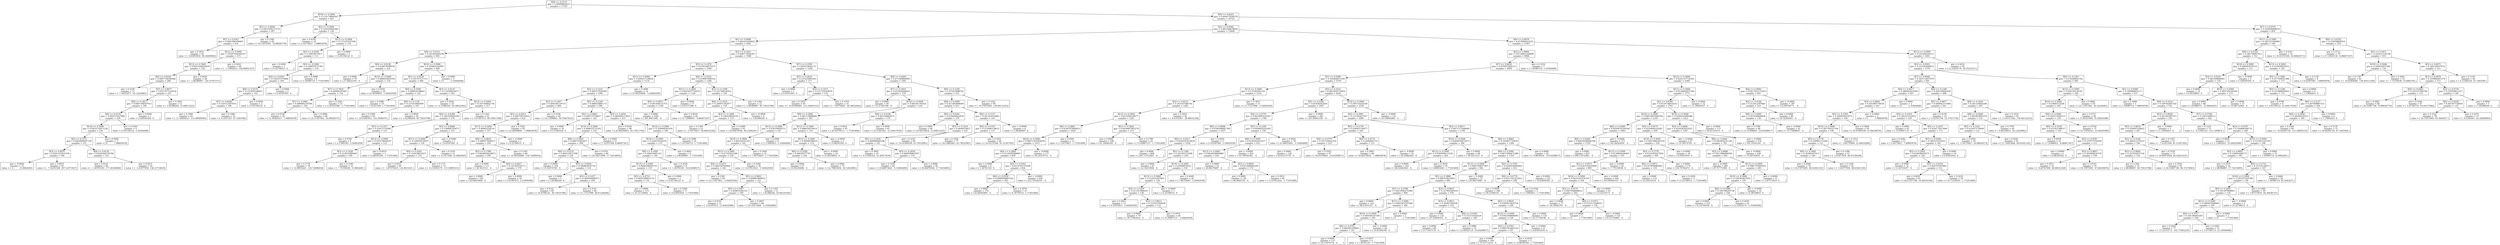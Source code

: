 digraph Tree {
0 [label="X[9] <= 0.5110\ngini = 0.49999804433\nsamples = 17347", shape="box"] ;
1 [label="X[10] <= 0.5000\ngini = 0.114179069567\nsamples = 625", shape="box"] ;
0 -> 1 ;
2 [label="X[1] <= 0.4690\ngini = 0.0972389157274\nsamples = 497", shape="box"] ;
1 -> 2 ;
3 [label="X[7] <= 0.0347\ngini = 0.0691996308493\nsamples = 414", shape="box"] ;
2 -> 3 ;
4 [label="gini = 0.1831\nsamples = 42\nvalue = [  6.83955916  60.24849962]", shape="box"] ;
3 -> 4 ;
5 [label="X[11] <= 0.5000\ngini = 0.0597936164107\nsamples = 372", shape="box"] ;
3 -> 5 ;
6 [label="X[12] <= 0.5000\ngini = 0.0653544924076\nsamples = 334", shape="box"] ;
5 -> 6 ;
7 [label="X[0] <= 0.0259\ngini = 0.0697736300446\nsamples = 288", shape="box"] ;
6 -> 7 ;
8 [label="gini = 0.3139\nsamples = 37\nvalue = [  7.29552977  30.12424981]", shape="box"] ;
7 -> 8 ;
9 [label="X[7] <= 0.9677\ngini = 0.0511677222634\nsamples = 251", shape="box"] ;
7 -> 9 ;
10 [label="X[0] <= 0.3017\ngini = 0.0467308597913\nsamples = 240", shape="box"] ;
9 -> 10 ;
11 [label="X[9] <= 0.0135\ngini = 0.044537427088\nsamples = 239", shape="box"] ;
10 -> 11 ;
12 [label="X[14] <= 0.5000\ngini = 0.0419732971236\nsamples = 234", shape="box"] ;
11 -> 12 ;
13 [label="X[5] <= 0.2531\ngini = 0.0424864047156\nsamples = 231", shape="box"] ;
12 -> 13 ;
14 [label="X[3] <= 0.0076\ngini = 0.0591225831559\nsamples = 106", shape="box"] ;
13 -> 14 ;
15 [label="gini = -0.0000\nsamples = 15\nvalue = [  0.         31.8962645]", shape="box"] ;
14 -> 15 ;
16 [label="gini = 0.0676\nsamples = 91\nvalue = [   7.52351508  207.32571927]", shape="box"] ;
14 -> 16 ;
17 [label="X[4] <= 0.6130\ngini = 0.0294566736766\nsamples = 125", shape="box"] ;
13 -> 17 ;
18 [label="gini = 0.0152\nsamples = 66\nvalue = [   1.36791183  177.20146946]", shape="box"] ;
17 -> 18 ;
19 [label="gini = 0.0471\nsamples = 59\nvalue = [   3.41977958  138.21714618]", shape="box"] ;
17 -> 19 ;
20 [label="gini = 0.0000\nsamples = 3\nvalue = [ 0.          7.08805878]", shape="box"] ;
12 -> 20 ;
21 [label="gini = 0.2500\nsamples = 5\nvalue = [ 0.91194122  5.31604408]", shape="box"] ;
11 -> 21 ;
22 [label="gini = 0.0000\nsamples = 1\nvalue = [ 0.68395592  0.        ]", shape="box"] ;
10 -> 22 ;
23 [label="gini = 0.1842\nsamples = 11\nvalue = [  1.82388244  15.94813225]", shape="box"] ;
9 -> 23 ;
24 [label="gini = 0.0438\nsamples = 46\nvalue = [   2.96380897  129.35707271]", shape="box"] ;
6 -> 24 ;
25 [label="gini = 0.0203\nsamples = 38\nvalue = [   1.13992653  109.86491107]", shape="box"] ;
5 -> 25 ;
26 [label="gini = 0.3349\nsamples = 83\nvalue = [ 19.15076565  70.88058779]", shape="box"] ;
2 -> 26 ;
27 [label="X[2] <= 0.5000\ngini = 0.191629402366\nsamples = 128", shape="box"] ;
1 -> 27 ;
28 [label="gini = 0.4282\nsamples = 14\nvalue = [ 3.19179427  7.08805878]", shape="box"] ;
27 -> 28 ;
29 [label="X[13] <= 0.5000\ngini = 0.175187455306\nsamples = 114", shape="box"] ;
27 -> 29 ;
30 [label="X[5] <= 0.0556\ngini = 0.16855675417\nsamples = 111", shape="box"] ;
29 -> 30 ;
31 [label="gini = 0.0000\nsamples = 1\nvalue = [ 0.22798531  0.        ]", shape="box"] ;
30 -> 31 ;
32 [label="X[3] <= 0.1690\ngini = 0.166879137385\nsamples = 110", shape="box"] ;
30 -> 32 ;
33 [label="X[4] <= 0.9393\ngini = 0.156167279468\nsamples = 104", shape="box"] ;
32 -> 33 ;
34 [label="X[9] <= 0.0155\ngini = 0.152650164803\nsamples = 102", shape="box"] ;
33 -> 34 ;
35 [label="X[7] <= 0.6280\ngini = 0.145512587918\nsamples = 100", shape="box"] ;
34 -> 35 ;
36 [label="gini = 0.1660\nsamples = 65\nvalue = [  11.39926527  113.40894046]", shape="box"] ;
35 -> 36 ;
37 [label="gini = 0.1083\nsamples = 35\nvalue = [  4.1037355  67.3365584]", shape="box"] ;
35 -> 37 ;
38 [label="gini = 0.0000\nsamples = 2\nvalue = [ 0.91194122  0.        ]", shape="box"] ;
34 -> 38 ;
39 [label="gini = 0.0000\nsamples = 2\nvalue = [ 0.45597061  0.        ]", shape="box"] ;
33 -> 39 ;
40 [label="gini = 0.4986\nsamples = 6\nvalue = [ 1.59589714  1.77201469]", shape="box"] ;
32 -> 40 ;
41 [label="gini = 0.0000\nsamples = 3\nvalue = [ 0.91194122  0.        ]", shape="box"] ;
29 -> 41 ;
42 [label="X[4] <= 0.6423\ngini = 0.494072938379\nsamples = 16722", shape="box"] ;
0 -> 42 ;
43 [label="X[1] <= 0.6582\ngini = 0.481584678644\nsamples = 15868", shape="box"] ;
42 -> 43 ;
44 [label="X[1] <= 0.4690\ngini = 0.482425290622\nsamples = 4281", shape="box"] ;
43 -> 44 ;
45 [label="X[0] <= 0.0312\ngini = 0.301405044199\nsamples = 693", shape="box"] ;
44 -> 45 ;
46 [label="X[0] <= 0.0138\ngini = 0.434679590038\nsamples = 224", shape="box"] ;
45 -> 46 ;
47 [label="gini = 0.0000\nsamples = 70\nvalue = [ 27.58622195   0.        ]", shape="box"] ;
46 -> 47 ;
48 [label="X[12] <= 0.5000\ngini = 0.486643829149\nsamples = 154", shape="box"] ;
46 -> 48 ;
49 [label="X[7] <= 0.7818\ngini = 0.48904187965\nsamples = 134", shape="box"] ;
48 -> 49 ;
50 [label="X[1] <= 0.2981\ngini = 0.499694219788\nsamples = 102", shape="box"] ;
49 -> 50 ;
51 [label="gini = 0.4728\nsamples = 34\nvalue = [ 11.39926527   7.08805878]", shape="box"] ;
50 -> 51 ;
52 [label="gini = 0.4984\nsamples = 68\nvalue = [ 22.11457462  24.80820573]", shape="box"] ;
50 -> 52 ;
53 [label="gini = 0.2263\nsamples = 32\nvalue = [ 11.85523588   1.77201469]", shape="box"] ;
49 -> 53 ;
54 [label="gini = 0.4591\nsamples = 20\nvalue = [ 6.38358855  3.54402939]", shape="box"] ;
48 -> 54 ;
55 [label="X[14] <= 0.5000\ngini = 0.194602182897\nsamples = 469", shape="box"] ;
45 -> 55 ;
56 [label="X[1] <= 0.0529\ngini = 0.195797527111\nsamples = 466", shape="box"] ;
55 -> 56 ;
57 [label="X[0] <= 0.0390\ngini = 0.268924198663\nsamples = 124", shape="box"] ;
56 -> 57 ;
58 [label="gini = 0.3086\nsamples = 19\nvalue = [ 7.52351508  1.77201469]", shape="box"] ;
57 -> 58 ;
59 [label="X[0] <= 0.1136\ngini = 0.215353904409\nsamples = 105", shape="box"] ;
57 -> 59 ;
60 [label="gini = 0.2569\nsamples = 85\nvalue = [  18.01083912  101.0048376 ]", shape="box"] ;
59 -> 60 ;
61 [label="gini = 0.0820\nsamples = 20\nvalue = [  1.82388244  40.75633798]", shape="box"] ;
59 -> 61 ;
62 [label="X[3] <= 0.0135\ngini = 0.172649654477\nsamples = 342", shape="box"] ;
56 -> 62 ;
63 [label="gini = 0.3054\nsamples = 25\nvalue = [  6.15560324  26.58022042]", shape="box"] ;
62 -> 63 ;
64 [label="X[12] <= 0.5000\ngini = 0.163749802738\nsamples = 317", shape="box"] ;
62 -> 64 ;
65 [label="X[4] <= 0.4289\ngini = 0.169365404248\nsamples = 276", shape="box"] ;
64 -> 65 ;
66 [label="X[3] <= 0.1327\ngini = 0.22912714589\nsamples = 121", shape="box"] ;
65 -> 66 ;
67 [label="gini = 0.4764\nsamples = 9\nvalue = [ 2.27985305  3.54402939]", shape="box"] ;
66 -> 67 ;
68 [label="X[13] <= 0.5000\ngini = 0.216178044247\nsamples = 112", shape="box"] ;
66 -> 68 ;
69 [label="X[3] <= 0.1428\ngini = 0.212816589404\nsamples = 109", shape="box"] ;
68 -> 69 ;
70 [label="gini = 0.1778\nsamples = 76\nvalue = [  12.9951624   118.72498454]", shape="box"] ;
69 -> 70 ;
71 [label="gini = 0.3146\nsamples = 33\nvalue = [  7.75150038  31.8962645 ]", shape="box"] ;
69 -> 71 ;
72 [label="gini = 0.4019\nsamples = 3\nvalue = [ 0.68395592  1.77201469]", shape="box"] ;
68 -> 72 ;
73 [label="X[5] <= 0.8086\ngini = 0.130884793875\nsamples = 155", shape="box"] ;
65 -> 73 ;
74 [label="X[11] <= 0.5000\ngini = 0.128458730927\nsamples = 154", shape="box"] ;
73 -> 74 ;
75 [label="X[4] <= 0.4561\ngini = 0.116418822937\nsamples = 133", shape="box"] ;
74 -> 75 ;
76 [label="gini = 0.0551\nsamples = 60\nvalue = [   3.87575019  132.9011021 ]", shape="box"] ;
75 -> 76 ;
77 [label="gini = 0.1771\nsamples = 73\nvalue = [  12.53919179  115.18095515]", shape="box"] ;
75 -> 77 ;
78 [label="gini = 0.2105\nsamples = 21\nvalue = [  4.3317208  31.8962645]", shape="box"] ;
74 -> 78 ;
79 [label="gini = -0.0000\nsamples = 1\nvalue = [ 0.45597061  0.        ]", shape="box"] ;
73 -> 79 ;
80 [label="gini = 0.1262\nsamples = 41\nvalue = [  5.01567672  69.10857309]", shape="box"] ;
64 -> 80 ;
81 [label="gini = 0.0000\nsamples = 3\nvalue = [ 0.          5.31604408]", shape="box"] ;
55 -> 81 ;
82 [label="X[3] <= 0.1621\ngini = 0.499773058397\nsamples = 3588", shape="box"] ;
44 -> 82 ;
83 [label="X[3] <= 0.1478\ngini = 0.478146675275\nsamples = 2380", shape="box"] ;
82 -> 83 ;
84 [label="X[11] <= 0.5000\ngini = 0.499437128656\nsamples = 1114", shape="box"] ;
83 -> 84 ;
85 [label="X[3] <= 0.1431\ngini = 0.499727050269\nsamples = 1082", shape="box"] ;
84 -> 85 ;
86 [label="X[3] <= 0.1407\ngini = 0.494146118714\nsamples = 486", shape="box"] ;
85 -> 86 ;
87 [label="X[5] <= 0.4012\ngini = 0.499758752622\nsamples = 422", shape="box"] ;
86 -> 87 ;
88 [label="X[13] <= 0.5000\ngini = 0.49902254516\nsamples = 357", shape="box"] ;
87 -> 88 ;
89 [label="X[0] <= 0.0816\ngini = 0.498977694437\nsamples = 356", shape="box"] ;
88 -> 89 ;
90 [label="X[3] <= 0.1390\ngini = 0.0938620438872\nsamples = 290", shape="box"] ;
89 -> 90 ;
91 [label="gini = 0.0000\nsamples = 111\nvalue = [ 38.3015313   0.       ]", shape="box"] ;
90 -> 91 ;
92 [label="X[0] <= 0.0627\ngini = 0.141502534771\nsamples = 179", shape="box"] ;
90 -> 92 ;
93 [label="gini = 0.0000\nsamples = 163\nvalue = [ 59.04819409   0.        ]", shape="box"] ;
92 -> 93 ;
94 [label="gini = 0.4996\nsamples = 16\nvalue = [ 5.01567672  5.31604408]", shape="box"] ;
92 -> 94 ;
95 [label="gini = 0.1545\nsamples = 66\nvalue = [  10.94329466  118.72498454]", shape="box"] ;
89 -> 95 ;
96 [label="gini = -0.0000\nsamples = 1\nvalue = [ 0.22798531  0.        ]", shape="box"] ;
88 -> 96 ;
97 [label="gini = 0.3562\nsamples = 65\nvalue = [ 23.48248645   7.08805878]", shape="box"] ;
87 -> 97 ;
98 [label="gini = 0.3194\nsamples = 64\nvalue = [ 14.13508893  56.70447023]", shape="box"] ;
86 -> 98 ;
99 [label="X[5] <= 0.2160\ngini = 0.488034881173\nsamples = 596", shape="box"] ;
85 -> 99 ;
100 [label="X[5] <= 0.0802\ngini = 0.499733756817\nsamples = 341", shape="box"] ;
99 -> 100 ;
101 [label="gini = 0.0000\nsamples = 16\nvalue = [ 6.15560324  0.        ]", shape="box"] ;
100 -> 101 ;
102 [label="X[14] <= 0.5000\ngini = 0.498632731265\nsamples = 325", shape="box"] ;
100 -> 102 ;
103 [label="X[8] <= 0.5000\ngini = 0.498755810877\nsamples = 298", shape="box"] ;
102 -> 103 ;
104 [label="X[0] <= 0.0374\ngini = 0.490125872788\nsamples = 218", shape="box"] ;
103 -> 104 ;
105 [label="gini = 0.0000\nsamples = 104\nvalue = [ 35.56570763   0.        ]", shape="box"] ;
104 -> 105 ;
106 [label="X[5] <= 0.0926\ngini = 0.380862816724\nsamples = 114", shape="box"] ;
104 -> 106 ;
107 [label="gini = 0.0000\nsamples = 5\nvalue = [ 1.82388244  0.        ]", shape="box"] ;
106 -> 107 ;
108 [label="X[3] <= 0.1437\ngini = 0.369050008075\nsamples = 109", shape="box"] ;
106 -> 108 ;
109 [label="gini = 0.4141\nsamples = 60\nvalue = [ 16.8709126   40.75633798]", shape="box"] ;
108 -> 109 ;
110 [label="gini = 0.3141\nsamples = 49\nvalue = [ 11.17127996  46.07238206]", shape="box"] ;
108 -> 110 ;
111 [label="gini = 0.4701\nsamples = 80\nvalue = [ 29.18211908  17.72014695]", shape="box"] ;
103 -> 111 ;
112 [label="gini = 0.4967\nsamples = 27\nvalue = [ 7.52351508  8.86007347]", shape="box"] ;
102 -> 112 ;
113 [label="X[5] <= 0.2654\ngini = 0.380449117824\nsamples = 255", shape="box"] ;
99 -> 113 ;
114 [label="gini = 0.4520\nsamples = 86\nvalue = [ 26.90226603  14.17611756]", shape="box"] ;
113 -> 114 ;
115 [label="X[12] <= 0.5000\ngini = 0.329008391459\nsamples = 169", shape="box"] ;
113 -> 115 ;
116 [label="X[14] <= 0.5000\ngini = 0.324470106355\nsamples = 153", shape="box"] ;
115 -> 116 ;
117 [label="X[0] <= 0.1049\ngini = 0.309410001321\nsamples = 144", shape="box"] ;
116 -> 117 ;
118 [label="X[13] <= 0.5000\ngini = 0.0648208444755\nsamples = 135", shape="box"] ;
117 -> 118 ;
119 [label="X[5] <= 0.4753\ngini = 0.0659189955114\nsamples = 132", shape="box"] ;
118 -> 119 ;
120 [label="gini = 0.0000\nsamples = 115\nvalue = [ 43.31720802   0.        ]", shape="box"] ;
119 -> 120 ;
121 [label="gini = 0.3269\nsamples = 17\nvalue = [ 6.83955916  1.77201469]", shape="box"] ;
119 -> 121 ;
122 [label="gini = 0.0000\nsamples = 3\nvalue = [ 0.91194122  0.        ]", shape="box"] ;
118 -> 122 ;
123 [label="gini = 0.2020\nsamples = 9\nvalue = [  1.36791183  10.63208817]", shape="box"] ;
117 -> 123 ;
124 [label="gini = 0.4683\nsamples = 9\nvalue = [ 2.96380897  1.77201469]", shape="box"] ;
116 -> 124 ;
125 [label="gini = 0.3696\nsamples = 16\nvalue = [ 5.47164733  1.77201469]", shape="box"] ;
115 -> 125 ;
126 [label="gini = 0.3696\nsamples = 32\nvalue = [ 10.94329466   3.54402939]", shape="box"] ;
84 -> 126 ;
127 [label="X[0] <= 0.1014\ngini = 0.418987096516\nsamples = 1266", shape="box"] ;
83 -> 127 ;
128 [label="X[11] <= 0.5000\ngini = 0.0410037719078\nsamples = 1126", shape="box"] ;
127 -> 128 ;
129 [label="X[0] <= 0.0873\ngini = 0.041640531755\nsamples = 1109", shape="box"] ;
128 -> 129 ;
130 [label="gini = 0.0000\nsamples = 1061\nvalue = [ 391.9067399    0.       ]", shape="box"] ;
129 -> 130 ;
131 [label="gini = 0.4610\nsamples = 48\nvalue = [ 15.73098607   8.86007347]", shape="box"] ;
129 -> 131 ;
132 [label="gini = 0.0000\nsamples = 17\nvalue = [ 6.61157386  0.        ]", shape="box"] ;
128 -> 132 ;
133 [label="X[3] <= 0.1598\ngini = 0.225768536922\nsamples = 140", shape="box"] ;
127 -> 133 ;
134 [label="X[0] <= 0.2516\ngini = 0.249971362877\nsamples = 118", shape="box"] ;
133 -> 134 ;
135 [label="X[3] <= 0.1499\ngini = 0.236029929339\nsamples = 114", shape="box"] ;
134 -> 135 ;
136 [label="gini = 0.1399\nsamples = 23\nvalue = [  3.19179427  38.98432328]", shape="box"] ;
135 -> 136 ;
137 [label="gini = 0.2668\nsamples = 91\nvalue = [ 18.69479504  99.2328229 ]", shape="box"] ;
135 -> 137 ;
138 [label="gini = -0.0000\nsamples = 4\nvalue = [ 1.82388244  0.        ]", shape="box"] ;
134 -> 138 ;
139 [label="gini = 0.1264\nsamples = 22\nvalue = [  2.96380897  40.75633798]", shape="box"] ;
133 -> 139 ;
140 [label="X[7] <= 0.2599\ngini = 0.449219641157\nsamples = 1208", shape="box"] ;
82 -> 140 ;
141 [label="X[5] <= 0.0432\ngini = 0.235224903503\nsamples = 117", shape="box"] ;
140 -> 141 ;
142 [label="gini = 0.0000\nsamples = 1\nvalue = [ 0.45597061  0.        ]", shape="box"] ;
141 -> 142 ;
143 [label="X[3] <= 0.2511\ngini = 0.231710243879\nsamples = 116", shape="box"] ;
141 -> 143 ;
144 [label="gini = 0.2020\nsamples = 85\nvalue = [  14.81904485  115.18095515]", shape="box"] ;
143 -> 144 ;
145 [label="gini = 0.3319\nsamples = 31\nvalue = [  7.06754447  26.58022042]", shape="box"] ;
143 -> 145 ;
146 [label="X[0] <= 0.0459\ngini = 0.471049880965\nsamples = 1091", shape="box"] ;
140 -> 146 ;
147 [label="X[7] <= 0.3051\ngini = 0.453659266621\nsamples = 579", shape="box"] ;
146 -> 147 ;
148 [label="gini = 0.0000\nsamples = 40\nvalue = [ 15.27501546   0.        ]", shape="box"] ;
147 -> 148 ;
149 [label="X[10] <= 0.5000\ngini = 0.464301791821\nsamples = 539", shape="box"] ;
147 -> 149 ;
150 [label="X[8] <= 0.5000\ngini = 0.481119986646\nsamples = 363", shape="box"] ;
149 -> 150 ;
151 [label="X[13] <= 0.5000\ngini = 0.476259959711\nsamples = 247", shape="box"] ;
150 -> 151 ;
152 [label="X[14] <= 0.5000\ngini = 0.46552635193\nsamples = 241", shape="box"] ;
151 -> 152 ;
153 [label="X[12] <= 0.5000\ngini = 0.47192453348\nsamples = 220", shape="box"] ;
152 -> 153 ;
154 [label="X[0] <= 0.0215\ngini = 0.484556782604\nsamples = 182", shape="box"] ;
153 -> 154 ;
155 [label="gini = 0.2381\nsamples = 60\nvalue = [ 22.11457462   3.54402939]", shape="box"] ;
154 -> 155 ;
156 [label="X[5] <= 0.5802\ngini = 0.499867840453\nsamples = 122", shape="box"] ;
154 -> 156 ;
157 [label="X[5] <= 0.1667\ngini = 0.449635382351\nsamples = 109", shape="box"] ;
156 -> 157 ;
158 [label="gini = 0.4101\nsamples = 21\nvalue = [  5.01567672  12.40410286]", shape="box"] ;
157 -> 158 ;
159 [label="gini = 0.2607\nsamples = 88\nvalue = [ 29.18211908   5.31604408]", shape="box"] ;
157 -> 159 ;
160 [label="gini = 0.1565\nsamples = 13\nvalue = [  1.82388244  19.49216164]", shape="box"] ;
156 -> 160 ;
161 [label="gini = 0.3269\nsamples = 38\nvalue = [ 13.67911832   3.54402939]", shape="box"] ;
153 -> 161 ;
162 [label="gini = 0.3206\nsamples = 21\nvalue = [ 7.06754447  1.77201469]", shape="box"] ;
152 -> 162 ;
163 [label="gini = 0.2908\nsamples = 6\nvalue = [ 1.13992653  5.31604408]", shape="box"] ;
151 -> 163 ;
164 [label="X[13] <= 0.5000\ngini = 0.488654476014\nsamples = 116", shape="box"] ;
150 -> 164 ;
165 [label="X[12] <= 0.5000\ngini = 0.48986596035\nsamples = 114", shape="box"] ;
164 -> 165 ;
166 [label="X[0] <= 0.0189\ngini = 0.49839577703\nsamples = 100", shape="box"] ;
165 -> 166 ;
167 [label="gini = 0.0000\nsamples = 27\nvalue = [ 10.94329466   0.        ]", shape="box"] ;
166 -> 167 ;
168 [label="gini = 0.4904\nsamples = 73\nvalue = [ 22.79853054  30.12424981]", shape="box"] ;
166 -> 168 ;
169 [label="gini = -0.0000\nsamples = 14\nvalue = [ 6.38358855  0.        ]", shape="box"] ;
165 -> 169 ;
170 [label="gini = -0.0000\nsamples = 2\nvalue = [ 0.68395592  0.        ]", shape="box"] ;
164 -> 170 ;
171 [label="X[0] <= 0.0196\ngini = 0.401038005671\nsamples = 176", shape="box"] ;
149 -> 171 ;
172 [label="gini = 0.0931\nsamples = 95\nvalue = [ 34.42578111   1.77201469]", shape="box"] ;
171 -> 172 ;
173 [label="gini = 0.4958\nsamples = 81\nvalue = [ 25.5343542   21.26417634]", shape="box"] ;
171 -> 173 ;
174 [label="X[0] <= 0.1256\ngini = 0.357623988742\nsamples = 512", shape="box"] ;
146 -> 174 ;
175 [label="X[8] <= 0.5000\ngini = 0.413382999649\nsamples = 413", shape="box"] ;
174 -> 175 ;
176 [label="X[0] <= 0.0542\ngini = 0.476440822878\nsamples = 270", shape="box"] ;
175 -> 176 ;
177 [label="gini = 0.4964\nsamples = 60\nvalue = [ 18.92278034  15.94813225]", shape="box"] ;
176 -> 177 ;
178 [label="X[5] <= 0.3519\ngini = 0.4609479637\nsamples = 210", shape="box"] ;
176 -> 178 ;
179 [label="X[5] <= 0.1420\ngini = 0.499998440196\nsamples = 141", shape="box"] ;
178 -> 179 ;
180 [label="gini = 0.3482\nsamples = 23\nvalue = [  6.15560324  21.26417634]", shape="box"] ;
179 -> 180 ;
181 [label="X[5] <= 0.2654\ngini = 0.469030963597\nsamples = 118", shape="box"] ;
179 -> 181 ;
182 [label="gini = 0.3356\nsamples = 60\nvalue = [ 19.60673626   5.31604408]", shape="box"] ;
181 -> 182 ;
183 [label="gini = 0.4996\nsamples = 58\nvalue = [ 18.69479504  17.72014695]", shape="box"] ;
181 -> 183 ;
184 [label="gini = 0.3255\nsamples = 69\nvalue = [ 16.41494199  63.79252901]", shape="box"] ;
178 -> 184 ;
185 [label="X[0] <= 0.1137\ngini = 0.291243553885\nsamples = 143", shape="box"] ;
175 -> 185 ;
186 [label="X[0] <= 0.0707\ngini = 0.272686378633\nsamples = 137", shape="box"] ;
185 -> 186 ;
187 [label="gini = 0.3458\nsamples = 77\nvalue = [ 18.23882443  63.79252901]", shape="box"] ;
186 -> 187 ;
188 [label="gini = 0.1951\nsamples = 60\nvalue = [ 10.03135344  81.51267595]", shape="box"] ;
186 -> 188 ;
189 [label="gini = -0.0000\nsamples = 6\nvalue = [ 2.96380897  0.        ]", shape="box"] ;
185 -> 189 ;
190 [label="gini = 0.1932\nsamples = 99\nvalue = [  19.37875095  159.48132252]", shape="box"] ;
174 -> 190 ;
191 [label="X[0] <= 0.0918\ngini = 0.415994923105\nsamples = 11587", shape="box"] ;
43 -> 191 ;
192 [label="X[3] <= 0.9864\ngini = 0.0734801209899\nsamples = 9966", shape="box"] ;
191 -> 192 ;
193 [label="X[7] <= 0.6839\ngini = 0.070957064213\nsamples = 9959", shape="box"] ;
192 -> 193 ;
194 [label="X[1] <= 0.9389\ngini = 0.104466973356\nsamples = 5579", shape="box"] ;
193 -> 194 ;
195 [label="X[13] <= 0.5000\ngini = 0.170305291191\nsamples = 1314", shape="box"] ;
194 -> 195 ;
196 [label="X[3] <= 0.8125\ngini = 0.163167596744\nsamples = 1283", shape="box"] ;
195 -> 196 ;
197 [label="X[12] <= 0.5000\ngini = 0.023506529077\nsamples = 1241", shape="box"] ;
196 -> 197 ;
198 [label="X[0] <= 0.0861\ngini = 0.0190707869953\nsamples = 1028", shape="box"] ;
197 -> 198 ;
199 [label="X[10] <= 0.5000\ngini = 0.00971207954058\nsamples = 1015", shape="box"] ;
198 -> 199 ;
200 [label="X[4] <= 0.2866\ngini = 0.0118249589065\nsamples = 838", shape="box"] ;
199 -> 200 ;
201 [label="gini = 0.0000\nsamples = 4\nvalue = [ 1.36791183  0.        ]", shape="box"] ;
200 -> 201 ;
202 [label="X[5] <= 0.1914\ngini = 0.0118791753598\nsamples = 834", shape="box"] ;
200 -> 202 ;
203 [label="X[0] <= 0.0559\ngini = 0.0468594985744\nsamples = 205", shape="box"] ;
202 -> 203 ;
204 [label="gini = 0.0000\nsamples = 174\nvalue = [ 62.69595897   0.        ]", shape="box"] ;
203 -> 204 ;
205 [label="gini = 0.2679\nsamples = 31\nvalue = [ 9.34739752  1.77201469]", shape="box"] ;
203 -> 205 ;
206 [label="gini = -0.0000\nsamples = 629\nvalue = [ 222.74164333    0.        ]", shape="box"] ;
202 -> 206 ;
207 [label="gini = -0.0000\nsamples = 177\nvalue = [ 65.20379733   0.        ]", shape="box"] ;
199 -> 207 ;
208 [label="gini = 0.4591\nsamples = 13\nvalue = [ 3.19179427  1.77201469]", shape="box"] ;
198 -> 208 ;
209 [label="X[5] <= 0.3642\ngini = 0.0439467002278\nsamples = 213", shape="box"] ;
197 -> 209 ;
210 [label="gini = 0.0000\nsamples = 168\nvalue = [ 61.10006183   0.        ]", shape="box"] ;
209 -> 210 ;
211 [label="gini = 0.1799\nsamples = 45\nvalue = [ 15.95897137   1.77201469]", shape="box"] ;
209 -> 211 ;
212 [label="gini = 0.2925\nsamples = 42\nvalue = [  8.4354563   38.98432328]", shape="box"] ;
196 -> 212 ;
213 [label="gini = 0.3657\nsamples = 31\nvalue = [ 11.17127996   3.54402939]", shape="box"] ;
195 -> 213 ;
214 [label="X[5] <= 0.2531\ngini = 0.0823504776952\nsamples = 4265", shape="box"] ;
194 -> 214 ;
215 [label="X[5] <= 0.2284\ngini = 0.05436541859\nsamples = 2047", shape="box"] ;
214 -> 215 ;
216 [label="X[4] <= 0.4770\ngini = 0.0624997033267\nsamples = 1766", shape="box"] ;
215 -> 216 ;
217 [label="X[0] <= 0.0908\ngini = 0.0706299081768\nsamples = 1037", shape="box"] ;
216 -> 217 ;
218 [label="X[0] <= 0.0517\ngini = 0.0540193470656\nsamples = 1034", shape="box"] ;
217 -> 218 ;
219 [label="gini = 0.0000\nsamples = 808\nvalue = [ 291.13723493    0.        ]", shape="box"] ;
218 -> 219 ;
220 [label="X[5] <= 0.1296\ngini = 0.205261274308\nsamples = 226", shape="box"] ;
218 -> 220 ;
221 [label="gini = 0.0000\nsamples = 67\nvalue = [ 22.34255992   0.        ]", shape="box"] ;
220 -> 221 ;
222 [label="X[10] <= 0.5000\ngini = 0.25999874542\nsamples = 159", shape="box"] ;
220 -> 222 ;
223 [label="X[13] <= 0.5000\ngini = 0.212612397883\nsamples = 139", shape="box"] ;
222 -> 223 ;
224 [label="X[5] <= 0.1420\ngini = 0.213327966247\nsamples = 138", shape="box"] ;
223 -> 224 ;
225 [label="gini = 0.4921\nsamples = 15\nvalue = [ 4.55970611  3.54402939]", shape="box"] ;
224 -> 225 ;
226 [label="X[3] <= 0.9813\ngini = 0.131032769636\nsamples = 123", shape="box"] ;
224 -> 226 ;
227 [label="gini = 0.0000\nsamples = 79\nvalue = [ 30.77801622   0.        ]", shape="box"] ;
226 -> 227 ;
228 [label="gini = 0.2974\nsamples = 44\nvalue = [ 15.95897137   3.54402939]", shape="box"] ;
226 -> 228 ;
229 [label="gini = -0.0000\nsamples = 1\nvalue = [ 0.22798531  0.        ]", shape="box"] ;
223 -> 229 ;
230 [label="gini = 0.4449\nsamples = 20\nvalue = [ 7.06754447  3.54402939]", shape="box"] ;
222 -> 230 ;
231 [label="gini = 0.2020\nsamples = 3\nvalue = [ 0.45597061  3.54402939]", shape="box"] ;
217 -> 231 ;
232 [label="X[5] <= 0.2160\ngini = 0.0508001031645\nsamples = 729", shape="box"] ;
216 -> 232 ;
233 [label="X[8] <= 0.5000\ngini = 0.0146291653227\nsamples = 651", shape="box"] ;
232 -> 233 ;
234 [label="X[12] <= 0.5000\ngini = 0.0420458009883\nsamples = 226", shape="box"] ;
233 -> 234 ;
235 [label="gini = 0.0000\nsamples = 52\nvalue = [ 20.06270687   0.        ]", shape="box"] ;
234 -> 235 ;
236 [label="X[3] <= 0.9820\ngini = 0.0551686640249\nsamples = 174", shape="box"] ;
234 -> 236 ;
237 [label="gini = 0.0000\nsamples = 134\nvalue = [ 46.9649729   0.       ]", shape="box"] ;
236 -> 237 ;
238 [label="gini = 0.2031\nsamples = 40\nvalue = [ 13.67911832   1.77201469]", shape="box"] ;
236 -> 238 ;
239 [label="gini = -0.0000\nsamples = 425\nvalue = [ 157.99381661    0.        ]", shape="box"] ;
233 -> 239 ;
240 [label="gini = 0.2819\nsamples = 78\nvalue = [ 25.99032481   5.31604408]", shape="box"] ;
232 -> 240 ;
241 [label="gini = -0.0000\nsamples = 281\nvalue = [ 101.90943149    0.        ]", shape="box"] ;
215 -> 241 ;
242 [label="X[14] <= 0.5000\ngini = 0.106735242558\nsamples = 2218", shape="box"] ;
214 -> 242 ;
243 [label="X[5] <= 0.2901\ngini = 0.112702427527\nsamples = 2085", shape="box"] ;
242 -> 243 ;
244 [label="X[5] <= 0.2778\ngini = 0.220903736077\nsamples = 345", shape="box"] ;
243 -> 244 ;
245 [label="X[4] <= 0.4770\ngini = 0.197152622318\nsamples = 233", shape="box"] ;
244 -> 245 ;
246 [label="gini = 0.0000\nsamples = 136\nvalue = [ 50.61273779   0.        ]", shape="box"] ;
245 -> 246 ;
247 [label="gini = 0.3593\nsamples = 97\nvalue = [ 34.65376641  10.63208817]", shape="box"] ;
245 -> 247 ;
248 [label="X[4] <= 0.4770\ngini = 0.2690492714\nsamples = 112", shape="box"] ;
244 -> 248 ;
249 [label="gini = 0.3965\nsamples = 60\nvalue = [ 18.92278034   7.08805878]", shape="box"] ;
248 -> 249 ;
250 [label="gini = -0.0000\nsamples = 52\nvalue = [ 18.23882443   0.        ]", shape="box"] ;
248 -> 250 ;
251 [label="X[3] <= 0.9811\ngini = 0.0873717048649\nsamples = 1740", shape="box"] ;
243 -> 251 ;
252 [label="X[10] <= 0.5000\ngini = 0.0264078472973\nsamples = 360", shape="box"] ;
251 -> 252 ;
253 [label="X[13] <= 0.5000\ngini = 0.0369508115102\nsamples = 262", shape="box"] ;
252 -> 253 ;
254 [label="gini = 0.0000\nsamples = 243\nvalue = [ 86.63441603   0.        ]", shape="box"] ;
253 -> 254 ;
255 [label="gini = 0.3618\nsamples = 19\nvalue = [ 5.69963263  1.77201469]", shape="box"] ;
253 -> 255 ;
256 [label="gini = 0.0000\nsamples = 98\nvalue = [ 38.3015313   0.       ]", shape="box"] ;
252 -> 256 ;
257 [label="X[0] <= 0.0845\ngini = 0.102067770639\nsamples = 1380", shape="box"] ;
251 -> 257 ;
258 [label="X[8] <= 0.5000\ngini = 0.0675496472288\nsamples = 1354", shape="box"] ;
257 -> 258 ;
259 [label="X[13] <= 0.5000\ngini = 0.0845784677455\nsamples = 942", shape="box"] ;
258 -> 259 ;
260 [label="X[5] <= 0.3889\ngini = 0.089319423805\nsamples = 885", shape="box"] ;
259 -> 260 ;
261 [label="X[7] <= 0.5768\ngini = 0.0433949270389\nsamples = 409", shape="box"] ;
260 -> 261 ;
262 [label="gini = 0.0000\nsamples = 223\nvalue = [ 88.23031317   0.        ]", shape="box"] ;
261 -> 262 ;
263 [label="X[11] <= 0.5000\ngini = 0.0942403707448\nsamples = 186", shape="box"] ;
261 -> 263 ;
264 [label="X[10] <= 0.5000\ngini = 0.049546147189\nsamples = 185", shape="box"] ;
263 -> 264 ;
265 [label="X[0] <= 0.0741\ngini = 0.064285358965\nsamples = 141", shape="box"] ;
264 -> 265 ;
266 [label="gini = 0.0000\nsamples = 137\nvalue = [ 50.15676718   0.        ]", shape="box"] ;
265 -> 266 ;
267 [label="gini = 0.4917\nsamples = 4\nvalue = [ 1.36791183  1.77201469]", shape="box"] ;
265 -> 267 ;
268 [label="gini = -0.0000\nsamples = 44\nvalue = [ 16.41494199   0.        ]", shape="box"] ;
264 -> 268 ;
269 [label="gini = 0.0000\nsamples = 1\nvalue = [ 0.          1.77201469]", shape="box"] ;
263 -> 269 ;
270 [label="X[3] <= 0.9815\ngini = 0.127893285035\nsamples = 476", shape="box"] ;
260 -> 270 ;
271 [label="X[3] <= 0.9813\ngini = 0.20091392858\nsamples = 232", shape="box"] ;
270 -> 271 ;
272 [label="gini = 0.0000\nsamples = 132\nvalue = [ 47.42094351   0.        ]", shape="box"] ;
271 -> 272 ;
273 [label="X[0] <= 0.0393\ngini = 0.353131642424\nsamples = 100", shape="box"] ;
271 -> 273 ;
274 [label="gini = 0.0000\nsamples = 68\nvalue = [ 23.71047176   0.        ]", shape="box"] ;
273 -> 274 ;
275 [label="gini = 0.4980\nsamples = 32\nvalue = [ 12.08322118  10.63208817]", shape="box"] ;
273 -> 275 ;
276 [label="X[3] <= 0.9820\ngini = 0.0399915420754\nsamples = 244", shape="box"] ;
270 -> 276 ;
277 [label="X[12] <= 0.5000\ngini = 0.0762508968085\nsamples = 128", shape="box"] ;
276 -> 277 ;
278 [label="X[0] <= 0.0783\ngini = 0.0893763463142\nsamples = 107", shape="box"] ;
277 -> 278 ;
279 [label="gini = 0.0000\nsamples = 104\nvalue = [ 35.33772233   0.        ]", shape="box"] ;
278 -> 279 ;
280 [label="gini = 0.4019\nsamples = 3\nvalue = [ 0.68395592  1.77201469]", shape="box"] ;
278 -> 280 ;
281 [label="gini = -0.0000\nsamples = 21\nvalue = [ 6.83955916  0.        ]", shape="box"] ;
277 -> 281 ;
282 [label="gini = 0.0000\nsamples = 116\nvalue = [ 42.17728149   0.        ]", shape="box"] ;
276 -> 282 ;
283 [label="gini = -0.0000\nsamples = 57\nvalue = [ 20.06270687   0.        ]", shape="box"] ;
259 -> 283 ;
284 [label="X[5] <= 0.3765\ngini = 0.0240024960492\nsamples = 412", shape="box"] ;
258 -> 284 ;
285 [label="X[0] <= 0.0778\ngini = 0.0511761223922\nsamples = 189", shape="box"] ;
284 -> 285 ;
286 [label="gini = 0.0000\nsamples = 186\nvalue = [ 64.51984141   0.        ]", shape="box"] ;
285 -> 286 ;
287 [label="gini = 0.4764\nsamples = 3\nvalue = [ 1.13992653  1.77201469]", shape="box"] ;
285 -> 287 ;
288 [label="gini = 0.0000\nsamples = 223\nvalue = [ 78.42694504   0.        ]", shape="box"] ;
284 -> 288 ;
289 [label="gini = 0.4948\nsamples = 26\nvalue = [  8.6634416   10.63208817]", shape="box"] ;
257 -> 289 ;
290 [label="gini = -0.0000\nsamples = 133\nvalue = [ 47.64892882   0.        ]", shape="box"] ;
242 -> 290 ;
291 [label="X[12] <= 0.5000\ngini = 0.0242337754303\nsamples = 4380", shape="box"] ;
193 -> 291 ;
292 [label="X[11] <= 0.5000\ngini = 0.0128662857549\nsamples = 3773", shape="box"] ;
291 -> 292 ;
293 [label="X[1] <= 0.9299\ngini = 0.0129736616253\nsamples = 3741", shape="box"] ;
292 -> 293 ;
294 [label="X[10] <= 0.5000\ngini = 0.00832807068748\nsamples = 2329", shape="box"] ;
293 -> 294 ;
295 [label="X[8] <= 0.5000\ngini = 0.00508743591647\nsamples = 1903", shape="box"] ;
294 -> 295 ;
296 [label="X[0] <= 0.0369\ngini = 0.00639298496768\nsamples = 1530", shape="box"] ;
295 -> 296 ;
297 [label="gini = 0.0000\nsamples = 827\nvalue = [ 299.11672062    0.        ]", shape="box"] ;
296 -> 297 ;
298 [label="X[13] <= 0.5000\ngini = 0.0138844180403\nsamples = 703", shape="box"] ;
296 -> 298 ;
299 [label="X[3] <= 0.9573\ngini = 0.0143192425069\nsamples = 683", shape="box"] ;
298 -> 299 ;
300 [label="X[14] <= 0.5000\ngini = 0.0419324374334\nsamples = 238", shape="box"] ;
299 -> 300 ;
301 [label="X[3] <= 0.9570\ngini = 0.0497044608012\nsamples = 203", shape="box"] ;
300 -> 301 ;
302 [label="gini = 0.0000\nsamples = 77\nvalue = [ 24.39442767   0.        ]", shape="box"] ;
301 -> 302 ;
303 [label="X[0] <= 0.0373\ngini = 0.0755113568551\nsamples = 126", shape="box"] ;
301 -> 303 ;
304 [label="gini = 0.0000\nsamples = 1\nvalue = [ 0.          1.77201469]", shape="box"] ;
303 -> 304 ;
305 [label="gini = -0.0000\nsamples = 125\nvalue = [ 43.31720802   0.        ]", shape="box"] ;
303 -> 305 ;
306 [label="gini = 0.0000\nsamples = 35\nvalue = [ 13.22314771   0.        ]", shape="box"] ;
300 -> 306 ;
307 [label="gini = -0.0000\nsamples = 445\nvalue = [ 163.00949333    0.        ]", shape="box"] ;
299 -> 307 ;
308 [label="gini = -0.0000\nsamples = 20\nvalue = [ 7.75150038  0.        ]", shape="box"] ;
298 -> 308 ;
309 [label="gini = -0.0000\nsamples = 373\nvalue = [ 142.26283054    0.        ]", shape="box"] ;
295 -> 309 ;
310 [label="X[3] <= 0.9575\ngini = 0.0229400220283\nsamples = 426", shape="box"] ;
294 -> 310 ;
311 [label="X[14] <= 0.5000\ngini = 0.0297988342518\nsamples = 329", shape="box"] ;
310 -> 311 ;
312 [label="X[5] <= 0.2778\ngini = 0.0316165927859\nsamples = 309", shape="box"] ;
311 -> 312 ;
313 [label="X[0] <= 0.0872\ngini = 0.0747859990094\nsamples = 135", shape="box"] ;
312 -> 313 ;
314 [label="gini = 0.0000\nsamples = 133\nvalue = [ 43.54519332   0.        ]", shape="box"] ;
313 -> 314 ;
315 [label="gini = 0.2020\nsamples = 2\nvalue = [ 0.22798531  1.77201469]", shape="box"] ;
313 -> 315 ;
316 [label="gini = 0.0000\nsamples = 174\nvalue = [ 64.74782672   0.        ]", shape="box"] ;
312 -> 316 ;
317 [label="gini = 0.0000\nsamples = 20\nvalue = [ 6.83955916  0.        ]", shape="box"] ;
311 -> 317 ;
318 [label="gini = -0.0000\nsamples = 97\nvalue = [ 35.56570763   0.        ]", shape="box"] ;
310 -> 318 ;
319 [label="X[14] <= 0.5000\ngini = 0.0206543098386\nsamples = 1412", shape="box"] ;
293 -> 319 ;
320 [label="X[3] <= 0.9806\ngini = 0.0226283951825\nsamples = 1297", shape="box"] ;
319 -> 320 ;
321 [label="X[8] <= 0.5000\ngini = 0.0382850331336\nsamples = 763", shape="box"] ;
320 -> 321 ;
322 [label="X[3] <= 0.9686\ngini = 0.0512886060392\nsamples = 563", shape="box"] ;
321 -> 322 ;
323 [label="gini = -0.0000\nsamples = 280\nvalue = [ 97.57771069   0.        ]", shape="box"] ;
322 -> 323 ;
324 [label="X[13] <= 0.5000\ngini = 0.0967755903051\nsamples = 283", shape="box"] ;
322 -> 324 ;
325 [label="X[10] <= 0.5000\ngini = 0.100303457624\nsamples = 270", shape="box"] ;
324 -> 325 ;
326 [label="X[0] <= 0.0588\ngini = 0.106708203738\nsamples = 256", shape="box"] ;
325 -> 326 ;
327 [label="gini = 0.0000\nsamples = 214\nvalue = [ 76.14709199   0.        ]", shape="box"] ;
326 -> 327 ;
328 [label="gini = 0.4182\nsamples = 42\nvalue = [ 12.53919179   5.31604408]", shape="box"] ;
326 -> 328 ;
329 [label="gini = -0.0000\nsamples = 14\nvalue = [ 6.38358855  0.        ]", shape="box"] ;
325 -> 329 ;
330 [label="gini = -0.0000\nsamples = 13\nvalue = [ 3.87575019  0.        ]", shape="box"] ;
324 -> 330 ;
331 [label="gini = -0.0000\nsamples = 200\nvalue = [ 70.44745935   0.        ]", shape="box"] ;
321 -> 331 ;
332 [label="gini = -0.0000\nsamples = 534\nvalue = [ 192.19161241    0.        ]", shape="box"] ;
320 -> 332 ;
333 [label="gini = -0.0000\nsamples = 115\nvalue = [ 44.91310515   0.        ]", shape="box"] ;
319 -> 333 ;
334 [label="gini = 0.0000\nsamples = 32\nvalue = [ 11.39926527   0.        ]", shape="box"] ;
292 -> 334 ;
335 [label="X[4] <= 0.4895\ngini = 0.0917441175919\nsamples = 607", shape="box"] ;
291 -> 335 ;
336 [label="X[5] <= 0.3148\ngini = 0.212612397883\nsamples = 210", shape="box"] ;
335 -> 336 ;
337 [label="X[8] <= 0.5000\ngini = 0.301038466858\nsamples = 130", shape="box"] ;
336 -> 337 ;
338 [label="gini = 0.3789\nsamples = 89\nvalue = [ 31.23398683  10.63208817]", shape="box"] ;
337 -> 338 ;
339 [label="gini = -0.0000\nsamples = 41\nvalue = [ 15.73098607   0.        ]", shape="box"] ;
337 -> 339 ;
340 [label="gini = 0.0000\nsamples = 80\nvalue = [ 30.32204561   0.        ]", shape="box"] ;
336 -> 340 ;
341 [label="gini = -0.0000\nsamples = 397\nvalue = [ 132.68744771    0.        ]", shape="box"] ;
335 -> 341 ;
342 [label="gini = 0.3552\nsamples = 7\nvalue = [ 1.59589714  5.31604408]", shape="box"] ;
192 -> 342 ;
343 [label="X[13] <= 0.5000\ngini = 0.325206226111\nsamples = 1621", shape="box"] ;
191 -> 343 ;
344 [label="X[3] <= 0.9593\ngini = 0.322542049832\nsamples = 1576", shape="box"] ;
343 -> 344 ;
345 [label="X[7] <= 0.6606\ngini = 0.383112837079\nsamples = 691", shape="box"] ;
344 -> 345 ;
346 [label="X[4] <= 0.4017\ngini = 0.288942923506\nsamples = 203", shape="box"] ;
345 -> 346 ;
347 [label="X[3] <= 0.8843\ngini = 0.293589778034\nsamples = 201", shape="box"] ;
346 -> 347 ;
348 [label="X[5] <= 0.3395\ngini = 0.300003955972\nsamples = 199", shape="box"] ;
347 -> 348 ;
349 [label="X[10] <= 0.5000\ngini = 0.267740327164\nsamples = 140", shape="box"] ;
348 -> 349 ;
350 [label="X[5] <= 0.2778\ngini = 0.258981371649\nsamples = 123", shape="box"] ;
349 -> 350 ;
351 [label="X[0] <= 0.1608\ngini = 0.30384307413\nsamples = 100", shape="box"] ;
350 -> 351 ;
352 [label="gini = 0.4040\nsamples = 76\nvalue = [ 19.37875095  49.61641145]", shape="box"] ;
351 -> 352 ;
353 [label="gini = 0.1206\nsamples = 24\nvalue = [  3.41977958  49.61641145]", shape="box"] ;
351 -> 353 ;
354 [label="gini = 0.1286\nsamples = 23\nvalue = [  3.41977958  46.07238206]", shape="box"] ;
350 -> 354 ;
355 [label="gini = 0.3512\nsamples = 17\nvalue = [  3.64776489  12.40410286]", shape="box"] ;
349 -> 355 ;
356 [label="gini = 0.3804\nsamples = 59\nvalue = [ 16.41494199  47.84439676]", shape="box"] ;
348 -> 356 ;
357 [label="gini = -0.0000\nsamples = 2\nvalue = [ 0.          7.08805878]", shape="box"] ;
347 -> 357 ;
358 [label="gini = 0.0000\nsamples = 2\nvalue = [ 0.          5.31604408]", shape="box"] ;
346 -> 358 ;
359 [label="X[0] <= 0.1249\ngini = 0.426140042439\nsamples = 488", shape="box"] ;
345 -> 359 ;
360 [label="X[5] <= 0.4877\ngini = 0.448842371884\nsamples = 241", shape="box"] ;
359 -> 360 ;
361 [label="X[5] <= 0.1914\ngini = 0.394325352932\nsamples = 218", shape="box"] ;
360 -> 361 ;
362 [label="gini = 0.0000\nsamples = 45\nvalue = [ 15.95897137   0.        ]", shape="box"] ;
361 -> 362 ;
363 [label="X[5] <= 0.2037\ngini = 0.434171817899\nsamples = 173", shape="box"] ;
361 -> 363 ;
364 [label="gini = 0.4282\nsamples = 11\nvalue = [ 3.19179427  7.08805878]", shape="box"] ;
363 -> 364 ;
365 [label="X[1] <= 0.9299\ngini = 0.394325352932\nsamples = 162", shape="box"] ;
363 -> 365 ;
366 [label="X[5] <= 0.2654\ngini = 0.416638639275\nsamples = 144", shape="box"] ;
365 -> 366 ;
367 [label="gini = 0.0000\nsamples = 32\nvalue = [ 11.62725057   0.        ]", shape="box"] ;
366 -> 367 ;
368 [label="X[5] <= 0.4259\ngini = 0.456743393992\nsamples = 112", shape="box"] ;
366 -> 368 ;
369 [label="gini = 0.4831\nsamples = 83\nvalue = [ 28.27017786  19.49216164]", shape="box"] ;
368 -> 369 ;
370 [label="gini = 0.2435\nsamples = 29\nvalue = [ 10.71530935   1.77201469]", shape="box"] ;
368 -> 370 ;
371 [label="gini = 0.0000\nsamples = 18\nvalue = [ 6.83955916  0.        ]", shape="box"] ;
365 -> 371 ;
372 [label="gini = 0.4158\nsamples = 23\nvalue = [  5.92761794  14.17611756]", shape="box"] ;
360 -> 372 ;
373 [label="X[0] <= 0.1834\ngini = 0.281254683186\nsamples = 247", shape="box"] ;
359 -> 373 ;
374 [label="X[8] <= 0.5000\ngini = 0.401863991976\nsamples = 152", shape="box"] ;
373 -> 374 ;
375 [label="X[5] <= 0.1543\ngini = 0.412657178409\nsamples = 112", shape="box"] ;
374 -> 375 ;
376 [label="gini = 0.2020\nsamples = 19\nvalue = [  3.19179427  24.80820573]", shape="box"] ;
375 -> 376 ;
377 [label="gini = 0.4582\nsamples = 93\nvalue = [ 27.35823664  49.61641145]", shape="box"] ;
375 -> 377 ;
378 [label="gini = 0.3705\nsamples = 40\nvalue = [  9.80336813  30.12424981]", shape="box"] ;
374 -> 378 ;
379 [label="gini = 0.1435\nsamples = 95\nvalue = [  13.45113302  159.48132252]", shape="box"] ;
373 -> 379 ;
380 [label="X[0] <= 0.1243\ngini = 0.279288465792\nsamples = 885", shape="box"] ;
344 -> 380 ;
381 [label="X[12] <= 0.5000\ngini = 0.450256136181\nsamples = 348", shape="box"] ;
380 -> 381 ;
382 [label="X[10] <= 0.5000\ngini = 0.43884712426\nsamples = 283", shape="box"] ;
381 -> 382 ;
383 [label="X[8] <= 0.5000\ngini = 0.450571692373\nsamples = 234", shape="box"] ;
382 -> 383 ;
384 [label="X[0] <= 0.1034\ngini = 0.437921388217\nsamples = 163", shape="box"] ;
383 -> 384 ;
385 [label="gini = 0.4458\nsamples = 52\nvalue = [ 17.55486851   8.86007347]", shape="box"] ;
384 -> 385 ;
386 [label="X[3] <= 0.9787\ngini = 0.370577976209\nsamples = 111", shape="box"] ;
384 -> 386 ;
387 [label="gini = 0.0000\nsamples = 2\nvalue = [ 0.68395592  0.        ]", shape="box"] ;
386 -> 387 ;
388 [label="X[3] <= 0.9807\ngini = 0.365948634778\nsamples = 109", shape="box"] ;
386 -> 388 ;
389 [label="gini = 0.2873\nsamples = 35\nvalue = [  8.20747099  38.98432328]", shape="box"] ;
388 -> 389 ;
390 [label="gini = 0.4103\nsamples = 74\nvalue = [ 19.37875095  47.84439676]", shape="box"] ;
388 -> 390 ;
391 [label="gini = 0.4754\nsamples = 71\nvalue = [ 22.57054523  35.44029389]", shape="box"] ;
383 -> 391 ;
392 [label="gini = 0.3757\nsamples = 49\nvalue = [ 11.85523588  35.44029389]", shape="box"] ;
382 -> 392 ;
393 [label="gini = 0.4882\nsamples = 65\nvalue = [ 22.11457462  30.12424981]", shape="box"] ;
381 -> 393 ;
394 [label="X[1] <= 0.9389\ngini = 0.190980810117\nsamples = 537", shape="box"] ;
380 -> 394 ;
395 [label="gini = 0.3000\nsamples = 5\nvalue = [ 1.59589714  7.08805878]", shape="box"] ;
394 -> 395 ;
396 [label="X[0] <= 0.1632\ngini = 0.189742847526\nsamples = 532", shape="box"] ;
394 -> 396 ;
397 [label="X[3] <= 0.9828\ngini = 0.263591097515\nsamples = 250", shape="box"] ;
396 -> 397 ;
398 [label="X[3] <= 0.9818\ngini = 0.259495329922\nsamples = 247", shape="box"] ;
397 -> 398 ;
399 [label="X[5] <= 0.3148\ngini = 0.294211274325\nsamples = 190", shape="box"] ;
398 -> 399 ;
400 [label="X[3] <= 0.9804\ngini = 0.257625657234\nsamples = 118", shape="box"] ;
399 -> 400 ;
401 [label="gini = 0.1264\nsamples = 25\nvalue = [  2.96380897  40.75633798]", shape="box"] ;
400 -> 401 ;
402 [label="gini = 0.3016\nsamples = 93\nvalue = [ 20.51867748  90.37274943]", shape="box"] ;
400 -> 402 ;
403 [label="gini = 0.3559\nsamples = 72\nvalue = [ 18.69479504  62.02051431]", shape="box"] ;
399 -> 403 ;
404 [label="gini = 0.1547\nsamples = 57\nvalue = [  7.52351508  81.51267595]", shape="box"] ;
398 -> 404 ;
405 [label="gini = -0.0000\nsamples = 3\nvalue = [ 1.13992653  0.        ]", shape="box"] ;
397 -> 405 ;
406 [label="X[7] <= 0.5768\ngini = 0.13871899213\nsamples = 282", shape="box"] ;
396 -> 406 ;
407 [label="gini = 0.1216\nsamples = 73\nvalue = [   9.11941221  131.1290874 ]", shape="box"] ;
406 -> 407 ;
408 [label="X[3] <= 0.9787\ngini = 0.144896384731\nsamples = 209", shape="box"] ;
406 -> 408 ;
409 [label="gini = 0.0604\nsamples = 13\nvalue = [  1.13992653  35.44029389]", shape="box"] ;
408 -> 409 ;
410 [label="X[14] <= 0.5000\ngini = 0.153301141559\nsamples = 196", shape="box"] ;
408 -> 410 ;
411 [label="X[3] <= 0.9802\ngini = 0.159693484175\nsamples = 181", shape="box"] ;
410 -> 411 ;
412 [label="gini = 0.2455\nsamples = 14\nvalue = [  2.96380897  17.72014695]", shape="box"] ;
411 -> 412 ;
413 [label="X[0] <= 0.2710\ngini = 0.15314134675\nsamples = 167", shape="box"] ;
411 -> 413 ;
414 [label="X[10] <= 0.5000\ngini = 0.182257203788\nsamples = 139", shape="box"] ;
413 -> 414 ;
415 [label="X[0] <= 0.2693\ngini = 0.191307969801\nsamples = 110", shape="box"] ;
414 -> 415 ;
416 [label="X[11] <= 0.5000\ngini = 0.189491906668\nsamples = 109", shape="box"] ;
415 -> 416 ;
417 [label="X[4] <= 0.3577\ngini = 0.191184465265\nsamples = 108", shape="box"] ;
416 -> 417 ;
418 [label="gini = 0.2020\nsamples = 77\nvalue = [  13.22314771  102.77685229]", shape="box"] ;
417 -> 418 ;
419 [label="gini = 0.1692\nsamples = 31\nvalue = [  5.47164733  53.16044084]", shape="box"] ;
417 -> 419 ;
420 [label="gini = -0.0000\nsamples = 1\nvalue = [ 0.          1.77201469]", shape="box"] ;
416 -> 420 ;
421 [label="gini = -0.0000\nsamples = 1\nvalue = [ 0.22798531  0.        ]", shape="box"] ;
415 -> 421 ;
422 [label="gini = 0.1480\nsamples = 29\nvalue = [  3.87575019  44.30036737]", shape="box"] ;
414 -> 422 ;
423 [label="gini = 0.0464\nsamples = 28\nvalue = [  1.59589714  65.5645437 ]", shape="box"] ;
413 -> 423 ;
424 [label="gini = 0.0908\nsamples = 15\nvalue = [  1.59589714  31.8962645 ]", shape="box"] ;
410 -> 424 ;
425 [label="gini = 0.4252\nsamples = 45\nvalue = [ 12.53919179  28.35223511]", shape="box"] ;
343 -> 425 ;
426 [label="X[7] <= 0.0795\ngini = 0.319058668019\nsamples = 854", shape="box"] ;
42 -> 426 ;
427 [label="X[11] <= 0.5000\ngini = 0.385531594984\nsamples = 344", shape="box"] ;
426 -> 427 ;
428 [label="X[0] <= 0.0324\ngini = 0.382746067011\nsamples = 312", shape="box"] ;
427 -> 428 ;
429 [label="X[14] <= 0.5000\ngini = 0.480845076315\nsamples = 131", shape="box"] ;
428 -> 429 ;
430 [label="X[3] <= 0.0341\ngini = 0.482189846891\nsamples = 129", shape="box"] ;
429 -> 430 ;
431 [label="gini = 0.0000\nsamples = 14\nvalue = [ 6.38358855  0.        ]", shape="box"] ;
430 -> 431 ;
432 [label="X[10] <= 0.5000\ngini = 0.493149144209\nsamples = 115", shape="box"] ;
430 -> 432 ;
433 [label="gini = 0.4995\nsamples = 88\nvalue = [ 29.866075   31.8962645]", shape="box"] ;
432 -> 433 ;
434 [label="gini = 0.0000\nsamples = 27\nvalue = [ 10.48732405   0.        ]", shape="box"] ;
432 -> 434 ;
435 [label="gini = -0.0000\nsamples = 2\nvalue = [ 0.68395592  0.        ]", shape="box"] ;
429 -> 435 ;
436 [label="X[13] <= 0.5000\ngini = 0.253659852953\nsamples = 181", shape="box"] ;
428 -> 436 ;
437 [label="X[5] <= 0.7840\ngini = 0.257549931388\nsamples = 177", shape="box"] ;
436 -> 437 ;
438 [label="X[5] <= 0.1296\ngini = 0.251886005903\nsamples = 173", shape="box"] ;
437 -> 438 ;
439 [label="gini = 0.0789\nsamples = 9\nvalue = [  0.91194122  21.26417634]", shape="box"] ;
438 -> 439 ;
440 [label="X[0] <= 0.2237\ngini = 0.267008987321\nsamples = 164", shape="box"] ;
438 -> 440 ;
441 [label="X[8] <= 0.5000\ngini = 0.26090224353\nsamples = 160", shape="box"] ;
440 -> 441 ;
442 [label="gini = 0.2206\nsamples = 85\nvalue = [  16.64292729  115.18095515]", shape="box"] ;
441 -> 442 ;
443 [label="gini = 0.3178\nsamples = 75\nvalue = [ 16.64292729  67.3365584 ]", shape="box"] ;
441 -> 443 ;
444 [label="gini = 0.0000\nsamples = 4\nvalue = [ 1.13992653  0.        ]", shape="box"] ;
440 -> 444 ;
445 [label="gini = 0.0000\nsamples = 4\nvalue = [ 1.13992653  0.        ]", shape="box"] ;
437 -> 445 ;
446 [label="gini = 0.1136\nsamples = 4\nvalue = [ 0.45597061  7.08805878]", shape="box"] ;
436 -> 446 ;
447 [label="gini = 0.4101\nsamples = 32\nvalue = [ 10.03135344  24.80820573]", shape="box"] ;
427 -> 447 ;
448 [label="X[0] <= 0.0192\ngini = 0.276938800012\nsamples = 510", shape="box"] ;
426 -> 448 ;
449 [label="gini = 0.3712\nsamples = 79\nvalue = [ 27.13025134   8.86007347]", shape="box"] ;
448 -> 449 ;
450 [label="X[1] <= 0.1871\ngini = 0.230251234158\nsamples = 431", shape="box"] ;
448 -> 450 ;
451 [label="X[10] <= 0.5000\ngini = 0.206832837462\nsamples = 118", shape="box"] ;
450 -> 451 ;
452 [label="gini = 0.1767\nsamples = 85\nvalue = [  14.81904485  136.44513149]", shape="box"] ;
451 -> 452 ;
453 [label="gini = 0.3042\nsamples = 33\nvalue = [  7.75150038  33.6682792 ]", shape="box"] ;
451 -> 453 ;
454 [label="X[3] <= 0.0871\ngini = 0.240138107674\nsamples = 313", shape="box"] ;
450 -> 454 ;
455 [label="X[7] <= 0.0970\ngini = 0.255898307274\nsamples = 273", shape="box"] ;
454 -> 455 ;
456 [label="X[0] <= 0.0582\ngini = 0.235337569784\nsamples = 133", shape="box"] ;
455 -> 456 ;
457 [label="gini = 0.3482\nsamples = 86\nvalue = [ 20.51867748  70.88058779]", shape="box"] ;
456 -> 457 ;
458 [label="gini = 0.1040\nsamples = 47\nvalue = [  5.47164733  93.91677882]", shape="box"] ;
456 -> 458 ;
459 [label="X[3] <= 0.0730\ngini = 0.276956812217\nsamples = 140", shape="box"] ;
455 -> 459 ;
460 [label="X[0] <= 0.0529\ngini = 0.265307736054\nsamples = 135", shape="box"] ;
459 -> 460 ;
461 [label="gini = 0.3522\nsamples = 78\nvalue = [ 19.37875095  65.5645437 ]", shape="box"] ;
460 -> 461 ;
462 [label="gini = 0.1670\nsamples = 57\nvalue = [  8.4354563   83.28469065]", shape="box"] ;
460 -> 462 ;
463 [label="gini = 0.0000\nsamples = 5\nvalue = [ 1.82388244  0.        ]", shape="box"] ;
459 -> 463 ;
464 [label="gini = 0.1535\nsamples = 40\nvalue = [  6.15560324  67.3365584 ]", shape="box"] ;
454 -> 464 ;
}